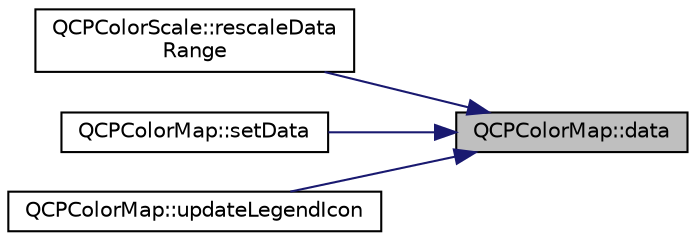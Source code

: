 digraph "QCPColorMap::data"
{
 // LATEX_PDF_SIZE
  edge [fontname="Helvetica",fontsize="10",labelfontname="Helvetica",labelfontsize="10"];
  node [fontname="Helvetica",fontsize="10",shape=record];
  rankdir="RL";
  Node1 [label="QCPColorMap::data",height=0.2,width=0.4,color="black", fillcolor="grey75", style="filled", fontcolor="black",tooltip=" "];
  Node1 -> Node2 [dir="back",color="midnightblue",fontsize="10",style="solid",fontname="Helvetica"];
  Node2 [label="QCPColorScale::rescaleData\lRange",height=0.2,width=0.4,color="black", fillcolor="white", style="filled",URL="$classQCPColorScale.html#a425983db4478543924ddbd04ea20a356",tooltip=" "];
  Node1 -> Node3 [dir="back",color="midnightblue",fontsize="10",style="solid",fontname="Helvetica"];
  Node3 [label="QCPColorMap::setData",height=0.2,width=0.4,color="black", fillcolor="white", style="filled",URL="$classQCPColorMap.html#a5a23e133a20c4ccad35fd32e6c0f9809",tooltip=" "];
  Node1 -> Node4 [dir="back",color="midnightblue",fontsize="10",style="solid",fontname="Helvetica"];
  Node4 [label="QCPColorMap::updateLegendIcon",height=0.2,width=0.4,color="black", fillcolor="white", style="filled",URL="$classQCPColorMap.html#a5d8158b62d55fcfeaabcb68ce0083e87",tooltip=" "];
}
